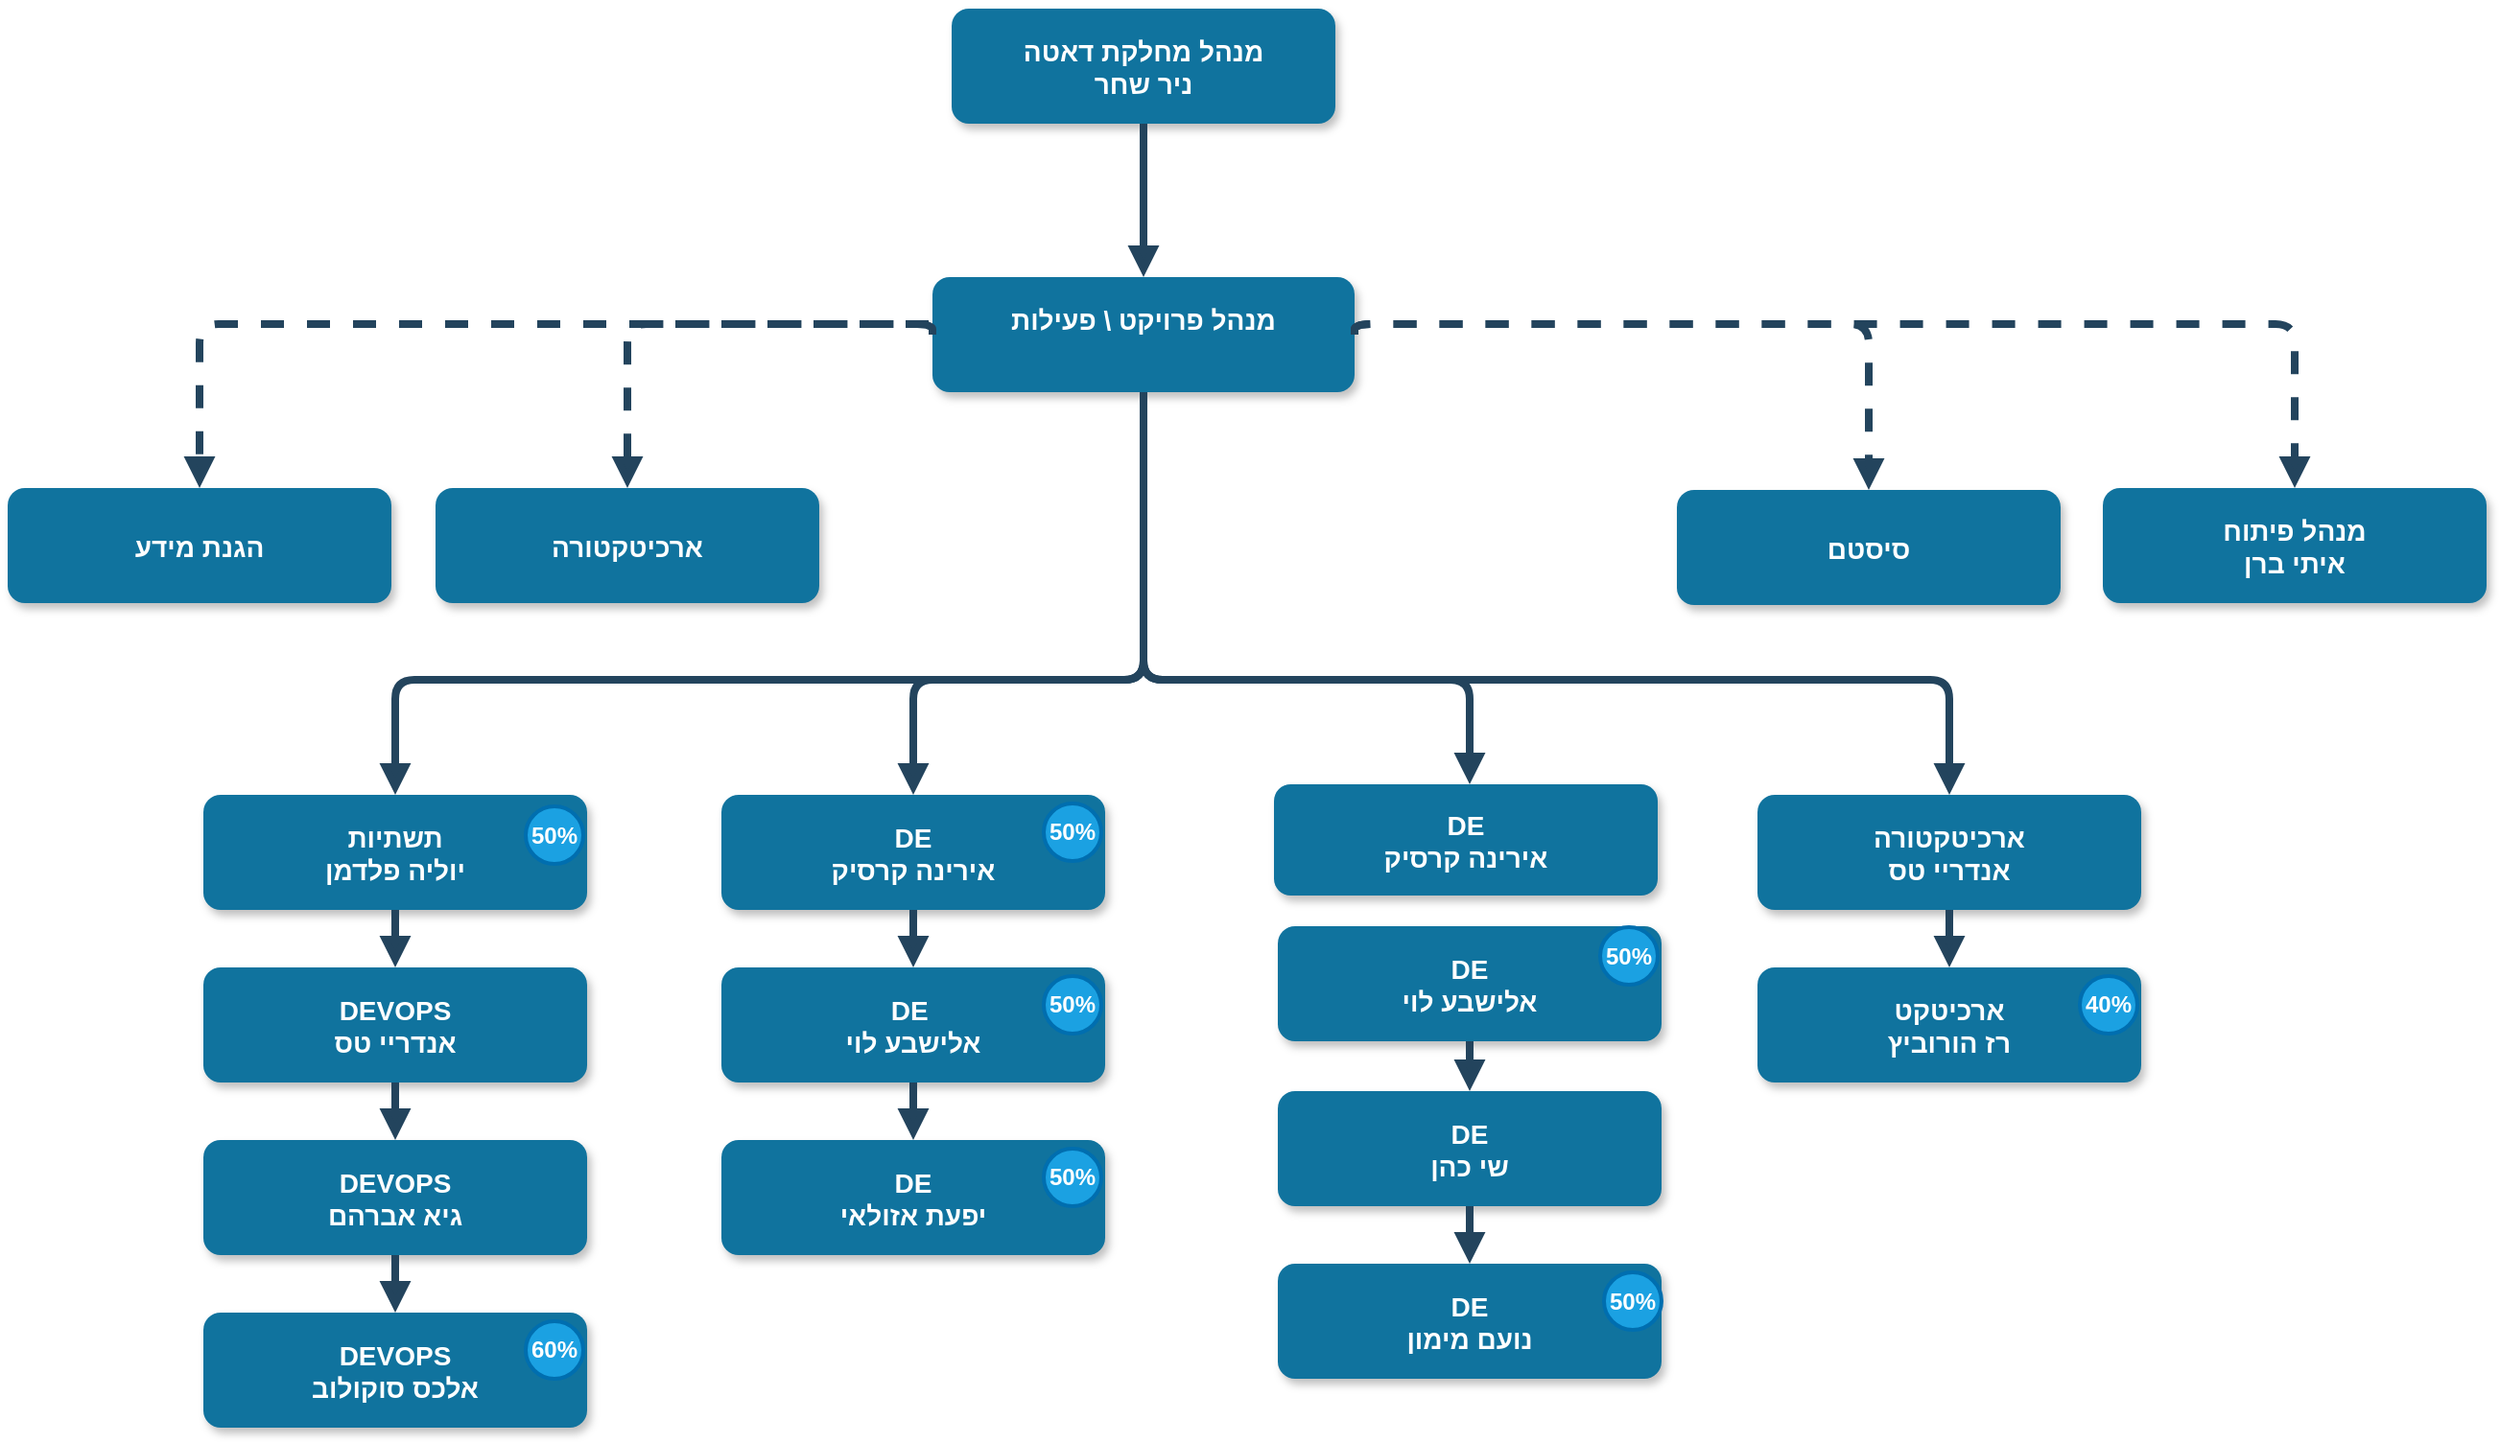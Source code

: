 <mxfile version="21.0.6" type="github">
  <diagram name="Page-1" id="97916047-d0de-89f5-080d-49f4d83e522f">
    <mxGraphModel dx="1194" dy="734" grid="1" gridSize="10" guides="1" tooltips="1" connect="1" arrows="1" fold="1" page="1" pageScale="1.5" pageWidth="1169" pageHeight="827" background="none" math="0" shadow="0">
      <root>
        <mxCell id="0" />
        <mxCell id="1" parent="0" />
        <mxCell id="2" value="מנהל מחלקת דאטה&#xa;ניר שחר" style="rounded=1;fillColor=#10739E;strokeColor=none;shadow=1;gradientColor=none;fontStyle=1;fontColor=#FFFFFF;fontSize=14;" parent="1" vertex="1">
          <mxGeometry x="672" y="205.5" width="200" height="60" as="geometry" />
        </mxCell>
        <mxCell id="3" value="מנהל פרויקט \ פעילות&#xa;" style="rounded=1;fillColor=#10739E;strokeColor=none;shadow=1;gradientColor=none;fontStyle=1;fontColor=#FFFFFF;fontSize=14;" parent="1" vertex="1">
          <mxGeometry x="662" y="345.5" width="220" height="60" as="geometry" />
        </mxCell>
        <mxCell id="7" value="מנהל פיתוח&#xa;איתי ברן" style="rounded=1;fillColor=#10739E;strokeColor=none;shadow=1;gradientColor=none;fontStyle=1;fontColor=#FFFFFF;fontSize=14;" parent="1" vertex="1">
          <mxGeometry x="1272" y="455.5" width="200" height="60" as="geometry" />
        </mxCell>
        <mxCell id="8" value="תשתיות&#xa;יוליה פלדמן" style="rounded=1;fillColor=#10739E;strokeColor=none;shadow=1;gradientColor=none;fontStyle=1;fontColor=#FFFFFF;fontSize=14;" parent="1" vertex="1">
          <mxGeometry x="282" y="615.5" width="200" height="60" as="geometry" />
        </mxCell>
        <mxCell id="9" value="DEVOPS&#xa;אנדריי טס" style="rounded=1;fillColor=#10739E;strokeColor=none;shadow=1;gradientColor=none;fontStyle=1;fontColor=#FFFFFF;fontSize=14;" parent="1" vertex="1">
          <mxGeometry x="282" y="705.5" width="200" height="60" as="geometry" />
        </mxCell>
        <mxCell id="10" value="DEVOPS&#xa;גיא אברהם" style="rounded=1;fillColor=#10739E;strokeColor=none;shadow=1;gradientColor=none;fontStyle=1;fontColor=#FFFFFF;fontSize=14;" parent="1" vertex="1">
          <mxGeometry x="282" y="795.5" width="200" height="60" as="geometry" />
        </mxCell>
        <mxCell id="11" value="DEVOPS&#xa;אלכס סוקולוב" style="rounded=1;fillColor=#10739E;strokeColor=none;shadow=1;gradientColor=none;fontStyle=1;fontColor=#FFFFFF;fontSize=14;" parent="1" vertex="1">
          <mxGeometry x="282" y="885.5" width="200" height="60" as="geometry" />
        </mxCell>
        <mxCell id="13" value="DE&#xa;אירינה קרסיק" style="rounded=1;fillColor=#10739E;strokeColor=none;shadow=1;gradientColor=none;fontStyle=1;fontColor=#FFFFFF;fontSize=14;" parent="1" vertex="1">
          <mxGeometry x="552" y="615.5" width="200" height="60" as="geometry" />
        </mxCell>
        <mxCell id="14" value="DE &#xa;אלישבע לוי" style="rounded=1;fillColor=#10739E;strokeColor=none;shadow=1;gradientColor=none;fontStyle=1;fontColor=#FFFFFF;fontSize=14;" parent="1" vertex="1">
          <mxGeometry x="552" y="705.5" width="200" height="60" as="geometry" />
        </mxCell>
        <mxCell id="15" value="DE&#xa;יפעת אזולאי" style="rounded=1;fillColor=#10739E;strokeColor=none;shadow=1;gradientColor=none;fontStyle=1;fontColor=#FFFFFF;fontSize=14;" parent="1" vertex="1">
          <mxGeometry x="552" y="795.5" width="200" height="60" as="geometry" />
        </mxCell>
        <mxCell id="18" value="DE&#xa;אלישבע לוי" style="rounded=1;fillColor=#10739E;strokeColor=none;shadow=1;gradientColor=none;fontStyle=1;fontColor=#FFFFFF;fontSize=14;" parent="1" vertex="1">
          <mxGeometry x="842" y="684" width="200" height="60" as="geometry" />
        </mxCell>
        <mxCell id="19" value="DE&#xa;שי כהן" style="rounded=1;fillColor=#10739E;strokeColor=none;shadow=1;gradientColor=none;fontStyle=1;fontColor=#FFFFFF;fontSize=14;" parent="1" vertex="1">
          <mxGeometry x="842" y="770" width="200" height="60" as="geometry" />
        </mxCell>
        <mxCell id="20" value="DE&#xa;נועם מימון" style="rounded=1;fillColor=#10739E;strokeColor=none;shadow=1;gradientColor=none;fontStyle=1;fontColor=#FFFFFF;fontSize=14;" parent="1" vertex="1">
          <mxGeometry x="842" y="860" width="200" height="60" as="geometry" />
        </mxCell>
        <mxCell id="23" value="ארכיטקטורה&#xa;אנדריי טס" style="rounded=1;fillColor=#10739E;strokeColor=none;shadow=1;gradientColor=none;fontStyle=1;fontColor=#FFFFFF;fontSize=14;" parent="1" vertex="1">
          <mxGeometry x="1092" y="615.5" width="200" height="60" as="geometry" />
        </mxCell>
        <mxCell id="24" value="ארכיטקט&#xa;רז הורוביץ" style="rounded=1;fillColor=#10739E;strokeColor=none;shadow=1;gradientColor=none;fontStyle=1;fontColor=#FFFFFF;fontSize=14;" parent="1" vertex="1">
          <mxGeometry x="1092" y="705.5" width="200" height="60" as="geometry" />
        </mxCell>
        <mxCell id="29" value="" style="edgeStyle=elbowEdgeStyle;elbow=vertical;strokeWidth=4;endArrow=block;endFill=1;fontStyle=1;strokeColor=#23445D;" parent="1" source="2" target="3" edge="1">
          <mxGeometry x="22" y="165.5" width="100" height="100" as="geometry">
            <mxPoint x="22" y="265.5" as="sourcePoint" />
            <mxPoint x="122" y="165.5" as="targetPoint" />
          </mxGeometry>
        </mxCell>
        <mxCell id="33" value="" style="edgeStyle=elbowEdgeStyle;elbow=vertical;strokeWidth=4;endArrow=block;endFill=1;fontStyle=1;dashed=1;strokeColor=#23445D;exitX=1;exitY=0.5;exitDx=0;exitDy=0;" parent="1" source="3" target="7" edge="1">
          <mxGeometry x="22" y="165.5" width="100" height="100" as="geometry">
            <mxPoint x="22" y="265.5" as="sourcePoint" />
            <mxPoint x="122" y="165.5" as="targetPoint" />
            <Array as="points">
              <mxPoint x="1140" y="370" />
            </Array>
          </mxGeometry>
        </mxCell>
        <mxCell id="34" value="" style="edgeStyle=elbowEdgeStyle;elbow=vertical;strokeWidth=4;endArrow=block;endFill=1;fontStyle=1;strokeColor=#23445D;" parent="1" source="3" target="8" edge="1">
          <mxGeometry x="22" y="165.5" width="100" height="100" as="geometry">
            <mxPoint x="22" y="265.5" as="sourcePoint" />
            <mxPoint x="122" y="165.5" as="targetPoint" />
            <Array as="points">
              <mxPoint x="552" y="555.5" />
            </Array>
          </mxGeometry>
        </mxCell>
        <mxCell id="37" value="" style="edgeStyle=elbowEdgeStyle;elbow=vertical;strokeWidth=4;endArrow=block;endFill=1;fontStyle=1;strokeColor=#23445D;" parent="1" source="3" target="23" edge="1">
          <mxGeometry x="22" y="165.5" width="100" height="100" as="geometry">
            <mxPoint x="22" y="265.5" as="sourcePoint" />
            <mxPoint x="122" y="165.5" as="targetPoint" />
            <Array as="points">
              <mxPoint x="972" y="555.5" />
            </Array>
          </mxGeometry>
        </mxCell>
        <mxCell id="38" value="" style="edgeStyle=elbowEdgeStyle;elbow=vertical;strokeWidth=4;endArrow=block;endFill=1;fontStyle=1;strokeColor=#23445D;" parent="1" source="8" target="9" edge="1">
          <mxGeometry x="62" y="165.5" width="100" height="100" as="geometry">
            <mxPoint x="62" y="265.5" as="sourcePoint" />
            <mxPoint x="162" y="165.5" as="targetPoint" />
          </mxGeometry>
        </mxCell>
        <mxCell id="39" value="" style="edgeStyle=elbowEdgeStyle;elbow=vertical;strokeWidth=4;endArrow=block;endFill=1;fontStyle=1;strokeColor=#23445D;" parent="1" source="9" target="10" edge="1">
          <mxGeometry x="62" y="175.5" width="100" height="100" as="geometry">
            <mxPoint x="62" y="275.5" as="sourcePoint" />
            <mxPoint x="162" y="175.5" as="targetPoint" />
          </mxGeometry>
        </mxCell>
        <mxCell id="40" value="" style="edgeStyle=elbowEdgeStyle;elbow=vertical;strokeWidth=4;endArrow=block;endFill=1;fontStyle=1;strokeColor=#23445D;" parent="1" source="10" target="11" edge="1">
          <mxGeometry x="62" y="185.5" width="100" height="100" as="geometry">
            <mxPoint x="62" y="285.5" as="sourcePoint" />
            <mxPoint x="162" y="185.5" as="targetPoint" />
          </mxGeometry>
        </mxCell>
        <mxCell id="42" value="" style="edgeStyle=elbowEdgeStyle;elbow=vertical;strokeWidth=4;endArrow=block;endFill=1;fontStyle=1;strokeColor=#23445D;" parent="1" source="13" target="14" edge="1">
          <mxGeometry x="62" y="165.5" width="100" height="100" as="geometry">
            <mxPoint x="62" y="265.5" as="sourcePoint" />
            <mxPoint x="162" y="165.5" as="targetPoint" />
          </mxGeometry>
        </mxCell>
        <mxCell id="43" value="" style="edgeStyle=elbowEdgeStyle;elbow=vertical;strokeWidth=4;endArrow=block;endFill=1;fontStyle=1;strokeColor=#23445D;" parent="1" source="14" target="15" edge="1">
          <mxGeometry x="62" y="175.5" width="100" height="100" as="geometry">
            <mxPoint x="62" y="275.5" as="sourcePoint" />
            <mxPoint x="162" y="175.5" as="targetPoint" />
          </mxGeometry>
        </mxCell>
        <mxCell id="46" value="" style="edgeStyle=elbowEdgeStyle;elbow=vertical;strokeWidth=4;endArrow=block;endFill=1;fontStyle=1;strokeColor=#23445D;" parent="1" source="18" target="19" edge="1">
          <mxGeometry x="72" y="230" width="100" height="100" as="geometry">
            <mxPoint x="72" y="330" as="sourcePoint" />
            <mxPoint x="172" y="230" as="targetPoint" />
          </mxGeometry>
        </mxCell>
        <mxCell id="47" value="" style="edgeStyle=elbowEdgeStyle;elbow=vertical;strokeWidth=4;endArrow=block;endFill=1;fontStyle=1;strokeColor=#23445D;" parent="1" source="19" target="20" edge="1">
          <mxGeometry x="72" y="240" width="100" height="100" as="geometry">
            <mxPoint x="72" y="340" as="sourcePoint" />
            <mxPoint x="172" y="240" as="targetPoint" />
          </mxGeometry>
        </mxCell>
        <mxCell id="50" value="" style="edgeStyle=elbowEdgeStyle;elbow=vertical;strokeWidth=4;endArrow=block;endFill=1;fontStyle=1;strokeColor=#23445D;" parent="1" source="23" target="24" edge="1">
          <mxGeometry x="72" y="165.5" width="100" height="100" as="geometry">
            <mxPoint x="72" y="265.5" as="sourcePoint" />
            <mxPoint x="172" y="165.5" as="targetPoint" />
          </mxGeometry>
        </mxCell>
        <mxCell id="54" value="" style="edgeStyle=elbowEdgeStyle;elbow=vertical;strokeWidth=4;endArrow=block;endFill=1;fontStyle=1;strokeColor=#23445D;" parent="1" source="3" target="13" edge="1">
          <mxGeometry x="22" y="165.5" width="100" height="100" as="geometry">
            <mxPoint x="22" y="265.5" as="sourcePoint" />
            <mxPoint x="122" y="165.5" as="targetPoint" />
            <Array as="points">
              <mxPoint x="652" y="555.5" />
            </Array>
          </mxGeometry>
        </mxCell>
        <mxCell id="55" value="" style="edgeStyle=elbowEdgeStyle;elbow=vertical;strokeWidth=4;endArrow=block;endFill=1;fontStyle=1;strokeColor=#23445D;" parent="1" source="3" target="HRantwCqe_uufsJNFs8z-55" edge="1">
          <mxGeometry x="22" y="165.5" width="100" height="100" as="geometry">
            <mxPoint x="22" y="265.5" as="sourcePoint" />
            <mxPoint x="940" y="600" as="targetPoint" />
            <Array as="points">
              <mxPoint x="942" y="555.5" />
            </Array>
          </mxGeometry>
        </mxCell>
        <mxCell id="rTIktwFIz4IESTL18eKh-55" value="הגנת מידע" style="rounded=1;fillColor=#10739E;strokeColor=none;shadow=1;gradientColor=none;fontStyle=1;fontColor=#FFFFFF;fontSize=14;" parent="1" vertex="1">
          <mxGeometry x="180" y="455.5" width="200" height="60" as="geometry" />
        </mxCell>
        <mxCell id="rTIktwFIz4IESTL18eKh-56" value="ארכיטקטורה" style="rounded=1;fillColor=#10739E;strokeColor=none;shadow=1;gradientColor=none;fontStyle=1;fontColor=#FFFFFF;fontSize=14;" parent="1" vertex="1">
          <mxGeometry x="403" y="455.5" width="200" height="60" as="geometry" />
        </mxCell>
        <mxCell id="rTIktwFIz4IESTL18eKh-57" value="" style="edgeStyle=elbowEdgeStyle;elbow=vertical;strokeWidth=4;endArrow=block;endFill=1;fontStyle=1;dashed=1;strokeColor=#23445D;entryX=0.5;entryY=0;entryDx=0;entryDy=0;exitX=0;exitY=0.5;exitDx=0;exitDy=0;" parent="1" source="3" target="rTIktwFIz4IESTL18eKh-56" edge="1">
          <mxGeometry x="-710" y="219.5" width="100" height="100" as="geometry">
            <mxPoint x="770" y="410" as="sourcePoint" />
            <mxPoint x="640" y="510" as="targetPoint" />
            <Array as="points">
              <mxPoint x="580" y="370" />
            </Array>
          </mxGeometry>
        </mxCell>
        <mxCell id="rTIktwFIz4IESTL18eKh-58" value="" style="edgeStyle=elbowEdgeStyle;elbow=vertical;strokeWidth=4;endArrow=block;endFill=1;fontStyle=1;dashed=1;strokeColor=#23445D;entryX=0.5;entryY=0;entryDx=0;entryDy=0;" parent="1" target="rTIktwFIz4IESTL18eKh-55" edge="1">
          <mxGeometry x="-700" y="229.5" width="100" height="100" as="geometry">
            <mxPoint x="660" y="370" as="sourcePoint" />
            <mxPoint x="510" y="466" as="targetPoint" />
            <Array as="points">
              <mxPoint x="580" y="370" />
              <mxPoint x="590" y="380" />
            </Array>
          </mxGeometry>
        </mxCell>
        <mxCell id="rTIktwFIz4IESTL18eKh-60" value="סיסטם" style="rounded=1;fillColor=#10739E;strokeColor=none;shadow=1;gradientColor=none;fontStyle=1;fontColor=#FFFFFF;fontSize=14;" parent="1" vertex="1">
          <mxGeometry x="1050" y="456.5" width="200" height="60" as="geometry" />
        </mxCell>
        <mxCell id="rTIktwFIz4IESTL18eKh-61" value="" style="edgeStyle=elbowEdgeStyle;elbow=vertical;strokeWidth=4;endArrow=block;endFill=1;fontStyle=1;dashed=1;strokeColor=#23445D;exitX=1;exitY=0.5;exitDx=0;exitDy=0;entryX=0.5;entryY=0;entryDx=0;entryDy=0;" parent="1" source="3" target="rTIktwFIz4IESTL18eKh-60" edge="1">
          <mxGeometry x="32" y="175.5" width="100" height="100" as="geometry">
            <mxPoint x="892" y="386" as="sourcePoint" />
            <mxPoint x="1382" y="466" as="targetPoint" />
            <Array as="points">
              <mxPoint x="920" y="370" />
              <mxPoint x="1150" y="380" />
            </Array>
          </mxGeometry>
        </mxCell>
        <mxCell id="rTIktwFIz4IESTL18eKh-64" value="50%" style="ellipse;whiteSpace=wrap;html=1;aspect=fixed;fontStyle=1;fillColor=#1ba1e2;fontColor=#ffffff;strokeColor=#006EAF;strokeWidth=2;" parent="1" vertex="1">
          <mxGeometry x="720" y="800" width="30" height="30" as="geometry" />
        </mxCell>
        <mxCell id="rTIktwFIz4IESTL18eKh-65" value="40%" style="ellipse;whiteSpace=wrap;html=1;aspect=fixed;fontStyle=1;fillColor=#1ba1e2;fontColor=#ffffff;strokeColor=#006EAF;strokeWidth=2;" parent="1" vertex="1">
          <mxGeometry x="1260" y="710" width="30" height="30" as="geometry" />
        </mxCell>
        <mxCell id="rTIktwFIz4IESTL18eKh-66" value="50%" style="ellipse;whiteSpace=wrap;html=1;aspect=fixed;fontStyle=1;fillColor=#1ba1e2;fontColor=#ffffff;strokeColor=#006EAF;strokeWidth=2;" parent="1" vertex="1">
          <mxGeometry x="720" y="620" width="30" height="30" as="geometry" />
        </mxCell>
        <mxCell id="rTIktwFIz4IESTL18eKh-67" value="50%" style="ellipse;whiteSpace=wrap;html=1;aspect=fixed;fontStyle=1;fillColor=#1ba1e2;fontColor=#ffffff;strokeColor=#006EAF;strokeWidth=2;" parent="1" vertex="1">
          <mxGeometry x="1010" y="684.5" width="30" height="30" as="geometry" />
        </mxCell>
        <mxCell id="rTIktwFIz4IESTL18eKh-68" value="50%" style="ellipse;whiteSpace=wrap;html=1;aspect=fixed;fontStyle=1;fillColor=#1ba1e2;fontColor=#ffffff;strokeColor=#006EAF;strokeWidth=2;" parent="1" vertex="1">
          <mxGeometry x="1012" y="864.5" width="30" height="30" as="geometry" />
        </mxCell>
        <mxCell id="rTIktwFIz4IESTL18eKh-69" value="50%" style="ellipse;whiteSpace=wrap;html=1;aspect=fixed;fontStyle=1;fillColor=#1ba1e2;fontColor=#ffffff;strokeColor=#006EAF;strokeWidth=2;" parent="1" vertex="1">
          <mxGeometry x="720" y="710" width="30" height="30" as="geometry" />
        </mxCell>
        <mxCell id="rTIktwFIz4IESTL18eKh-70" value="50%" style="ellipse;whiteSpace=wrap;html=1;aspect=fixed;fontStyle=1;fillColor=#1ba1e2;fontColor=#ffffff;strokeColor=#006EAF;strokeWidth=2;" parent="1" vertex="1">
          <mxGeometry x="450" y="621.5" width="30" height="30" as="geometry" />
        </mxCell>
        <mxCell id="rTIktwFIz4IESTL18eKh-71" value="60%" style="ellipse;whiteSpace=wrap;html=1;aspect=fixed;fontStyle=1;fillColor=#1ba1e2;fontColor=#ffffff;strokeColor=#006EAF;strokeWidth=2;" parent="1" vertex="1">
          <mxGeometry x="450" y="890" width="30" height="30" as="geometry" />
        </mxCell>
        <mxCell id="HRantwCqe_uufsJNFs8z-55" value="DE&#xa;אירינה קרסיק" style="rounded=1;fillColor=#10739E;strokeColor=none;shadow=1;gradientColor=none;fontStyle=1;fontColor=#FFFFFF;fontSize=14;" vertex="1" parent="1">
          <mxGeometry x="840" y="610" width="200" height="58" as="geometry" />
        </mxCell>
      </root>
    </mxGraphModel>
  </diagram>
</mxfile>
